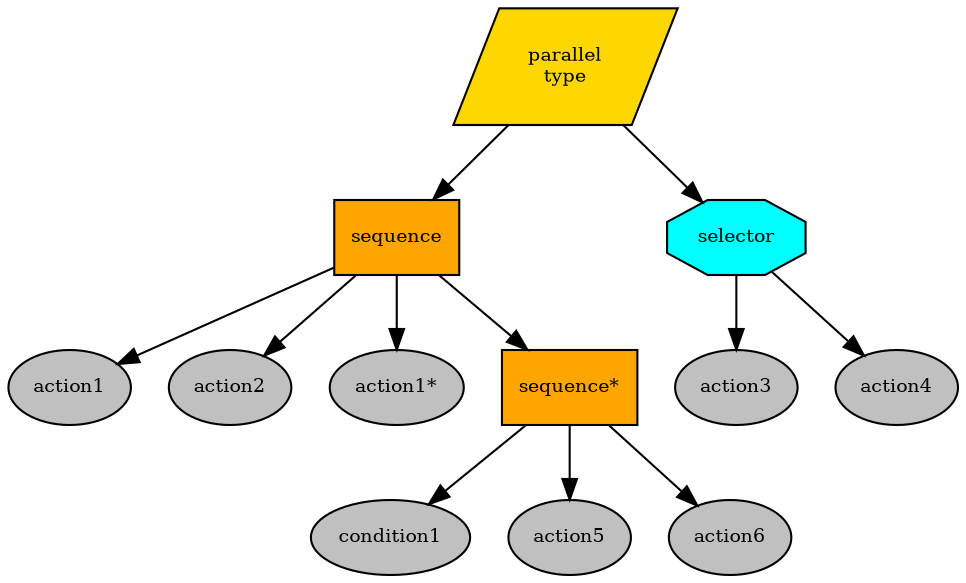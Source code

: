 digraph pastafarianism {
ordering=out;
graph [fontname="times-roman"];
node [fontname="times-roman"];
edge [fontname="times-roman"];
parallel [fillcolor=gold, fontcolor=black, fontsize=9, label="parallel\ntype", shape=parallelogram, style=filled];
sequence [fillcolor=orange, fontcolor=black, fontsize=9, label=sequence, shape=box, style=filled];
parallel -> sequence;
action1 [fillcolor=gray, fontcolor=black, fontsize=9, label=action1, shape=ellipse, style=filled];
sequence -> action1;
action2 [fillcolor=gray, fontcolor=black, fontsize=9, label=action2, shape=ellipse, style=filled];
sequence -> action2;
"action1*" [fillcolor=gray, fontcolor=black, fontsize=9, label="action1*", shape=ellipse, style=filled];
sequence -> "action1*";
"sequence*" [fillcolor=orange, fontcolor=black, fontsize=9, label="sequence*", shape=box, style=filled];
sequence -> "sequence*";
condition1 [fillcolor=gray, fontcolor=black, fontsize=9, label=condition1, shape=ellipse, style=filled];
"sequence*" -> condition1;
action5 [fillcolor=gray, fontcolor=black, fontsize=9, label=action5, shape=ellipse, style=filled];
"sequence*" -> action5;
action6 [fillcolor=gray, fontcolor=black, fontsize=9, label=action6, shape=ellipse, style=filled];
"sequence*" -> action6;
selector [fillcolor=cyan, fontcolor=black, fontsize=9, label=selector, shape=octagon, style=filled];
parallel -> selector;
action3 [fillcolor=gray, fontcolor=black, fontsize=9, label=action3, shape=ellipse, style=filled];
selector -> action3;
action4 [fillcolor=gray, fontcolor=black, fontsize=9, label=action4, shape=ellipse, style=filled];
selector -> action4;
}
